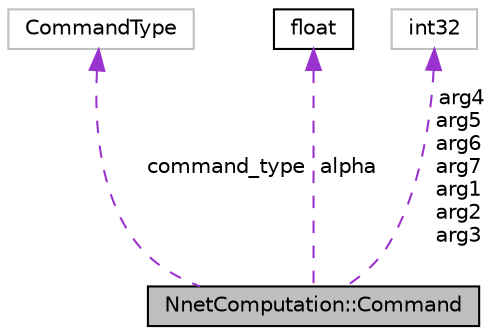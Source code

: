 digraph "NnetComputation::Command"
{
  edge [fontname="Helvetica",fontsize="10",labelfontname="Helvetica",labelfontsize="10"];
  node [fontname="Helvetica",fontsize="10",shape=record];
  Node1 [label="NnetComputation::Command",height=0.2,width=0.4,color="black", fillcolor="grey75", style="filled", fontcolor="black"];
  Node2 -> Node1 [dir="back",color="darkorchid3",fontsize="10",style="dashed",label=" command_type" ,fontname="Helvetica"];
  Node2 [label="CommandType",height=0.2,width=0.4,color="grey75", fillcolor="white", style="filled"];
  Node3 -> Node1 [dir="back",color="darkorchid3",fontsize="10",style="dashed",label=" alpha" ,fontname="Helvetica"];
  Node3 [label="float",height=0.2,width=0.4,color="black", fillcolor="white", style="filled",URL="$classfloat.html"];
  Node4 -> Node1 [dir="back",color="darkorchid3",fontsize="10",style="dashed",label=" arg4\narg5\narg6\narg7\narg1\narg2\narg3" ,fontname="Helvetica"];
  Node4 [label="int32",height=0.2,width=0.4,color="grey75", fillcolor="white", style="filled"];
}
